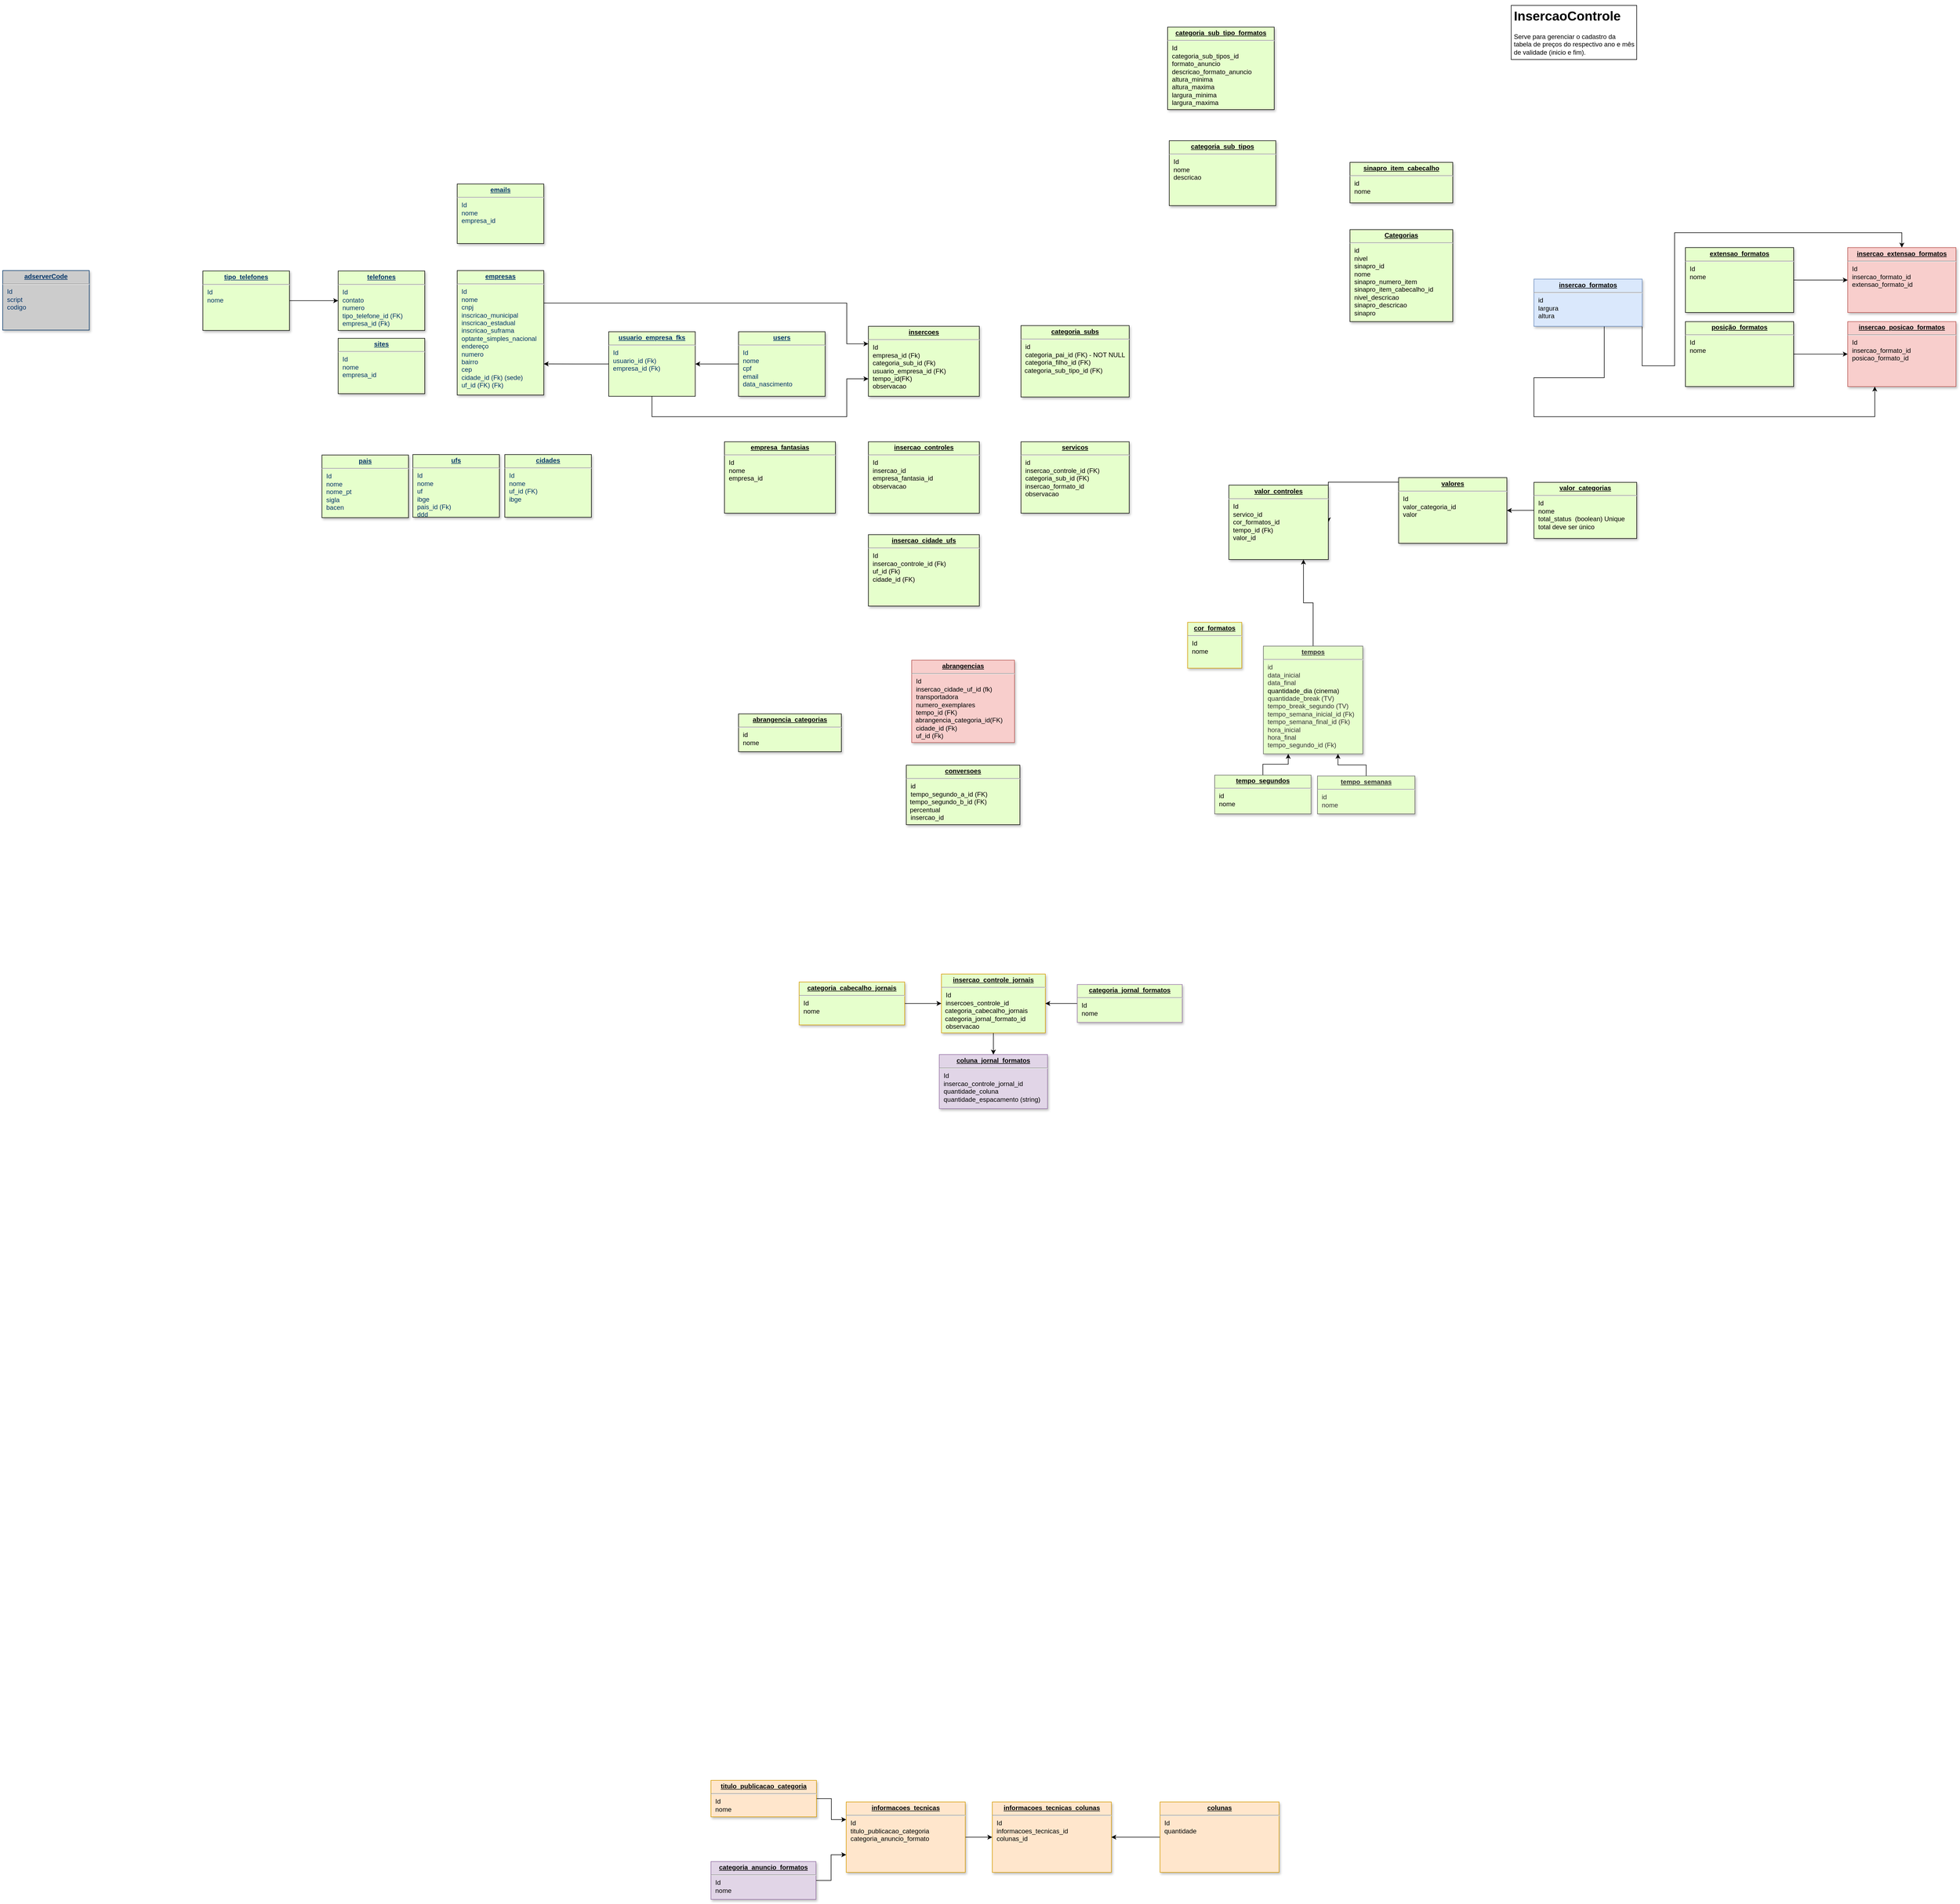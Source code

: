 <mxfile version="13.3.0" type="github">
  <diagram id="VvqGy8qrrSqzTx67XHq5" name="Página-1">
    <mxGraphModel dx="4518" dy="1776" grid="1" gridSize="10" guides="1" tooltips="1" connect="1" arrows="1" fold="1" page="1" pageScale="1" pageWidth="827" pageHeight="1169" math="0" shadow="0">
      <root>
        <mxCell id="0" />
        <mxCell id="1" parent="0" />
        <mxCell id="zgCgvO0OePyMyhIOJtNH-14" style="edgeStyle=orthogonalEdgeStyle;rounded=0;orthogonalLoop=1;jettySize=auto;html=1;" edge="1" parent="1" source="IHVAyDiuJe2hWlR-bfKC-1" target="IHVAyDiuJe2hWlR-bfKC-2">
          <mxGeometry relative="1" as="geometry" />
        </mxCell>
        <mxCell id="IHVAyDiuJe2hWlR-bfKC-1" value="&lt;p style=&quot;margin: 0px ; margin-top: 4px ; text-align: center ; text-decoration: underline&quot;&gt;&lt;b&gt;users&lt;/b&gt;&lt;/p&gt;&lt;hr&gt;&lt;p style=&quot;margin: 0px ; margin-left: 8px&quot;&gt;Id&lt;/p&gt;&lt;p style=&quot;margin: 0px ; margin-left: 8px&quot;&gt;nome&lt;/p&gt;&lt;p style=&quot;margin: 0px ; margin-left: 8px&quot;&gt;cpf&lt;/p&gt;&lt;p style=&quot;margin: 0px ; margin-left: 8px&quot;&gt;email&lt;/p&gt;&lt;p style=&quot;margin: 0px ; margin-left: 8px&quot;&gt;data_nascimento&lt;/p&gt;" style="verticalAlign=top;align=left;overflow=fill;fontSize=12;fontFamily=Helvetica;html=1;strokeColor=#000000;shadow=1;fillColor=#E6FFCC;fontColor=#003366" parent="1" vertex="1">
          <mxGeometry x="-1360" y="163.02" width="160" height="119.32" as="geometry" />
        </mxCell>
        <mxCell id="zgCgvO0OePyMyhIOJtNH-10" style="edgeStyle=orthogonalEdgeStyle;rounded=0;orthogonalLoop=1;jettySize=auto;html=1;entryX=1;entryY=0.75;entryDx=0;entryDy=0;" edge="1" parent="1" source="IHVAyDiuJe2hWlR-bfKC-2" target="IHVAyDiuJe2hWlR-bfKC-8">
          <mxGeometry relative="1" as="geometry" />
        </mxCell>
        <mxCell id="zgCgvO0OePyMyhIOJtNH-16" style="edgeStyle=orthogonalEdgeStyle;rounded=0;orthogonalLoop=1;jettySize=auto;html=1;entryX=0;entryY=0.75;entryDx=0;entryDy=0;" edge="1" parent="1" source="IHVAyDiuJe2hWlR-bfKC-2" target="IHVAyDiuJe2hWlR-bfKC-7">
          <mxGeometry relative="1" as="geometry">
            <mxPoint x="-1150" y="260" as="targetPoint" />
            <Array as="points">
              <mxPoint x="-1520" y="320" />
              <mxPoint x="-1160" y="320" />
              <mxPoint x="-1160" y="250" />
            </Array>
          </mxGeometry>
        </mxCell>
        <mxCell id="IHVAyDiuJe2hWlR-bfKC-2" value="&lt;p style=&quot;margin: 0px ; margin-top: 4px ; text-align: center ; text-decoration: underline&quot;&gt;&lt;b&gt;usuario_empresa_fks&lt;/b&gt;&lt;/p&gt;&lt;hr&gt;&lt;p style=&quot;margin: 0px ; margin-left: 8px&quot;&gt;Id&lt;/p&gt;&lt;p style=&quot;margin: 0px ; margin-left: 8px&quot;&gt;usuario_id (Fk)&lt;/p&gt;&lt;p style=&quot;margin: 0px ; margin-left: 8px&quot;&gt;empresa_id (Fk)&lt;/p&gt;&lt;p style=&quot;margin: 0px ; margin-left: 8px&quot;&gt;&lt;br&gt;&lt;/p&gt;" style="verticalAlign=top;align=left;overflow=fill;fontSize=12;fontFamily=Helvetica;html=1;strokeColor=#000000;shadow=0;fillColor=#E6FFCC;fontColor=#003366;direction=west;" parent="1" vertex="1">
          <mxGeometry x="-1600" y="163.02" width="160" height="119.32" as="geometry" />
        </mxCell>
        <mxCell id="zgCgvO0OePyMyhIOJtNH-15" style="edgeStyle=orthogonalEdgeStyle;rounded=0;orthogonalLoop=1;jettySize=auto;html=1;entryX=0;entryY=0.25;entryDx=0;entryDy=0;" edge="1" parent="1" source="IHVAyDiuJe2hWlR-bfKC-8" target="IHVAyDiuJe2hWlR-bfKC-7">
          <mxGeometry relative="1" as="geometry">
            <mxPoint x="-1160" y="140" as="targetPoint" />
            <Array as="points">
              <mxPoint x="-1160" y="110" />
              <mxPoint x="-1160" y="185" />
            </Array>
          </mxGeometry>
        </mxCell>
        <mxCell id="IHVAyDiuJe2hWlR-bfKC-8" value="&lt;p style=&quot;margin: 0px ; margin-top: 4px ; text-align: center ; text-decoration: underline&quot;&gt;&lt;b&gt;empresas&lt;/b&gt;&lt;/p&gt;&lt;hr&gt;&lt;p style=&quot;margin: 0px ; margin-left: 8px&quot;&gt;Id&lt;/p&gt;&lt;p style=&quot;margin: 0px ; margin-left: 8px&quot;&gt;nome&lt;/p&gt;&lt;p style=&quot;margin: 0px ; margin-left: 8px&quot;&gt;&lt;span&gt;cnpj&lt;/span&gt;&lt;br&gt;&lt;/p&gt;&lt;p style=&quot;margin: 0px ; margin-left: 8px&quot;&gt;&lt;span&gt;inscricao_municipal&lt;br&gt;&lt;/span&gt;&lt;/p&gt;&lt;p style=&quot;margin: 0px ; margin-left: 8px&quot;&gt;&lt;span&gt;inscricao_estadual&lt;br&gt;&lt;/span&gt;&lt;/p&gt;&lt;p style=&quot;margin: 0px ; margin-left: 8px&quot;&gt;&lt;span&gt;inscricao_suframa&lt;br&gt;&lt;/span&gt;&lt;/p&gt;&lt;p style=&quot;margin: 0px ; margin-left: 8px&quot;&gt;&lt;span&gt;optante_simples_nacional&lt;/span&gt;&lt;/p&gt;&lt;p style=&quot;margin: 0px ; margin-left: 8px&quot;&gt;endereço&lt;/p&gt;&lt;p style=&quot;margin: 0px ; margin-left: 8px&quot;&gt;numero&lt;/p&gt;&lt;p style=&quot;margin: 0px ; margin-left: 8px&quot;&gt;bairro&lt;/p&gt;&lt;p style=&quot;margin: 0px ; margin-left: 8px&quot;&gt;cep&lt;/p&gt;&lt;p style=&quot;margin: 0px ; margin-left: 8px&quot;&gt;cidade_id (Fk) (sede)&lt;/p&gt;&lt;p style=&quot;margin: 0px ; margin-left: 8px&quot;&gt;&lt;span&gt;uf_id (FK) (Fk)&lt;/span&gt;&lt;/p&gt;&lt;p style=&quot;margin: 0px ; margin-left: 8px&quot;&gt;&lt;br&gt;&lt;/p&gt;" style="verticalAlign=top;align=left;overflow=fill;fontSize=12;fontFamily=Helvetica;html=1;strokeColor=#000000;shadow=1;fillColor=#E6FFCC;fontColor=#003366" parent="1" vertex="1">
          <mxGeometry x="-1880" y="50" width="160" height="230" as="geometry" />
        </mxCell>
        <mxCell id="IHVAyDiuJe2hWlR-bfKC-18" value="&lt;p style=&quot;margin: 0px ; margin-top: 4px ; text-align: center ; text-decoration: underline&quot;&gt;&lt;b&gt;cidades&lt;/b&gt;&lt;/p&gt;&lt;hr&gt;&lt;p style=&quot;margin: 0px ; margin-left: 8px&quot;&gt;Id&lt;/p&gt;&lt;p style=&quot;margin: 0px ; margin-left: 8px&quot;&gt;nome&lt;/p&gt;&lt;p style=&quot;margin: 0px ; margin-left: 8px&quot;&gt;uf_id (FK)&lt;/p&gt;&lt;p style=&quot;margin: 0px ; margin-left: 8px&quot;&gt;ibge&lt;/p&gt;&lt;p style=&quot;margin: 0px ; margin-left: 8px&quot;&gt;&lt;br&gt;&lt;/p&gt;" style="verticalAlign=top;align=left;overflow=fill;fontSize=12;fontFamily=Helvetica;html=1;strokeColor=#000000;shadow=1;fillColor=#E6FFCC;fontColor=#003366" parent="1" vertex="1">
          <mxGeometry x="-1792" y="390.0" width="160" height="115.82" as="geometry" />
        </mxCell>
        <mxCell id="IHVAyDiuJe2hWlR-bfKC-19" value="&lt;p style=&quot;margin: 0px ; margin-top: 4px ; text-align: center ; text-decoration: underline&quot;&gt;&lt;b&gt;ufs&lt;/b&gt;&lt;/p&gt;&lt;hr&gt;&lt;p style=&quot;margin: 0px ; margin-left: 8px&quot;&gt;Id&lt;/p&gt;&lt;p style=&quot;margin: 0px ; margin-left: 8px&quot;&gt;nome&lt;/p&gt;&lt;p style=&quot;margin: 0px ; margin-left: 8px&quot;&gt;uf&lt;/p&gt;&lt;p style=&quot;margin: 0px ; margin-left: 8px&quot;&gt;ibge&lt;/p&gt;&lt;p style=&quot;margin: 0px ; margin-left: 8px&quot;&gt;pais_id (Fk)&lt;br&gt;&lt;/p&gt;&lt;p style=&quot;margin: 0px ; margin-left: 8px&quot;&gt;&lt;span&gt;ddd&lt;/span&gt;&lt;br&gt;&lt;/p&gt;&lt;p style=&quot;margin: 0px ; margin-left: 8px&quot;&gt;&lt;br&gt;&lt;/p&gt;" style="verticalAlign=top;align=left;overflow=fill;fontSize=12;fontFamily=Helvetica;html=1;strokeColor=#000000;shadow=1;fillColor=#E6FFCC;fontColor=#003366" parent="1" vertex="1">
          <mxGeometry x="-1962" y="390.0" width="160" height="115.82" as="geometry" />
        </mxCell>
        <mxCell id="EOUui1STvaZI3Tl_cS6o-20" value="" style="edgeStyle=orthogonalEdgeStyle;rounded=0;orthogonalLoop=1;jettySize=auto;html=1;" parent="1" source="IHVAyDiuJe2hWlR-bfKC-30" target="IHVAyDiuJe2hWlR-bfKC-32" edge="1">
          <mxGeometry relative="1" as="geometry" />
        </mxCell>
        <mxCell id="IHVAyDiuJe2hWlR-bfKC-30" value="&lt;p style=&quot;margin: 0px ; margin-top: 4px ; text-align: center ; text-decoration: underline&quot;&gt;&lt;b&gt;tipo_telefones&lt;/b&gt;&lt;/p&gt;&lt;hr&gt;&lt;p style=&quot;margin: 0px ; margin-left: 8px&quot;&gt;Id&lt;/p&gt;&lt;p style=&quot;margin: 0px ; margin-left: 8px&quot;&gt;nome&lt;/p&gt;" style="verticalAlign=top;align=left;overflow=fill;fontSize=12;fontFamily=Helvetica;html=1;strokeColor=#000000;shadow=1;fillColor=#E6FFCC;fontColor=#003366" parent="1" vertex="1">
          <mxGeometry x="-2350" y="50.68" width="160" height="110" as="geometry" />
        </mxCell>
        <mxCell id="IHVAyDiuJe2hWlR-bfKC-32" value="&lt;p style=&quot;margin: 0px ; margin-top: 4px ; text-align: center ; text-decoration: underline&quot;&gt;&lt;b&gt;telefones&lt;/b&gt;&lt;/p&gt;&lt;hr&gt;&lt;p style=&quot;margin: 0px ; margin-left: 8px&quot;&gt;Id&lt;/p&gt;&lt;p style=&quot;margin: 0px ; margin-left: 8px&quot;&gt;contato&lt;/p&gt;&lt;p style=&quot;margin: 0px ; margin-left: 8px&quot;&gt;numero&lt;/p&gt;&lt;p style=&quot;margin: 0px ; margin-left: 8px&quot;&gt;tipo_telefone_id (FK)&lt;/p&gt;&lt;p style=&quot;margin: 0px ; margin-left: 8px&quot;&gt;empresa_id (Fk)&lt;/p&gt;" style="verticalAlign=top;align=left;overflow=fill;fontSize=12;fontFamily=Helvetica;html=1;strokeColor=#000000;shadow=1;fillColor=#E6FFCC;fontColor=#003366" parent="1" vertex="1">
          <mxGeometry x="-2100" y="50.68" width="160" height="110" as="geometry" />
        </mxCell>
        <mxCell id="AZ0rUFqmRIcLRPPF50My-6" style="edgeStyle=orthogonalEdgeStyle;rounded=0;orthogonalLoop=1;jettySize=auto;html=1;entryX=0.75;entryY=1;entryDx=0;entryDy=0;" parent="1" source="IHVAyDiuJe2hWlR-bfKC-44" target="hEuoSCw_zH2l6TdKry4A-8" edge="1">
          <mxGeometry relative="1" as="geometry" />
        </mxCell>
        <mxCell id="IHVAyDiuJe2hWlR-bfKC-44" value="&lt;p style=&quot;margin: 0px ; margin-top: 4px ; text-align: center ; text-decoration: underline&quot;&gt;&lt;b&gt;tempos&lt;/b&gt;&lt;/p&gt;&lt;hr&gt;&lt;p style=&quot;margin: 0px ; margin-left: 8px&quot;&gt;id&lt;/p&gt;&lt;p style=&quot;margin: 0px ; margin-left: 8px&quot;&gt;data_inicial&lt;/p&gt;&lt;p style=&quot;margin: 0px 0px 0px 8px&quot;&gt;data_final&lt;/p&gt;&lt;p style=&quot;margin: 0px 0px 0px 8px&quot;&gt;&lt;font color=&quot;#000000&quot;&gt;quantidade_dia (cinema)&lt;/font&gt;&lt;/p&gt;&lt;p style=&quot;margin: 0px 0px 0px 8px&quot;&gt;quantidade_break (TV)&lt;/p&gt;&lt;p style=&quot;margin: 0px 0px 0px 8px&quot;&gt;tempo_break_segundo (TV)&lt;/p&gt;&lt;p style=&quot;margin: 0px ; margin-left: 8px&quot;&gt;&lt;span&gt;tempo_semana_inicial_id (Fk)&lt;/span&gt;&lt;/p&gt;&lt;p style=&quot;margin: 0px 0px 0px 8px&quot;&gt;tempo_semana_final_id (Fk)&lt;/p&gt;&lt;p style=&quot;margin: 0px ; margin-left: 8px&quot;&gt;hora_inicial&lt;/p&gt;&lt;p style=&quot;margin: 0px ; margin-left: 8px&quot;&gt;hora_final&lt;/p&gt;&lt;p style=&quot;margin: 0px ; margin-left: 8px&quot;&gt;&lt;span&gt;tempo_segundo_id (Fk)&lt;/span&gt;&lt;br&gt;&lt;/p&gt;&lt;p style=&quot;margin: 0px ; margin-left: 8px&quot;&gt;&lt;br&gt;&lt;/p&gt;" style="verticalAlign=top;align=left;overflow=fill;fontSize=12;fontFamily=Helvetica;html=1;strokeColor=#666666;shadow=1;fillColor=#E6FFCC;fontColor=#333333;" parent="1" vertex="1">
          <mxGeometry x="-390" y="744" width="183.75" height="199.16" as="geometry" />
        </mxCell>
        <mxCell id="zgCgvO0OePyMyhIOJtNH-4" style="edgeStyle=orthogonalEdgeStyle;rounded=0;orthogonalLoop=1;jettySize=auto;html=1;entryX=0.25;entryY=1;entryDx=0;entryDy=0;" edge="1" parent="1" source="IHVAyDiuJe2hWlR-bfKC-73" target="IHVAyDiuJe2hWlR-bfKC-44">
          <mxGeometry relative="1" as="geometry" />
        </mxCell>
        <mxCell id="IHVAyDiuJe2hWlR-bfKC-73" value="&lt;p style=&quot;margin: 0px ; margin-top: 4px ; text-align: center ; text-decoration: underline&quot;&gt;&lt;b&gt;&lt;font color=&quot;#000000&quot;&gt;tempo_segundos&lt;/font&gt;&lt;/b&gt;&lt;/p&gt;&lt;hr&gt;&lt;p style=&quot;margin: 0px ; margin-left: 8px&quot;&gt;&lt;font color=&quot;#000000&quot;&gt;id&lt;/font&gt;&lt;/p&gt;&lt;p style=&quot;margin: 0px ; margin-left: 8px&quot;&gt;&lt;font color=&quot;#000000&quot;&gt;nome&lt;/font&gt;&lt;/p&gt;&lt;p style=&quot;margin: 0px ; margin-left: 8px&quot;&gt;&lt;br&gt;&lt;/p&gt;" style="verticalAlign=top;align=left;overflow=fill;fontSize=12;fontFamily=Helvetica;html=1;strokeColor=#666666;shadow=1;fillColor=#E6FFCC;fontColor=#333333;" parent="1" vertex="1">
          <mxGeometry x="-480" y="982.34" width="178.13" height="71.66" as="geometry" />
        </mxCell>
        <mxCell id="S3335GlJZNiLPeRAQWJQ-14" value="&lt;p style=&quot;margin: 0px ; margin-top: 4px ; text-align: center ; text-decoration: underline&quot;&gt;&lt;b&gt;&lt;font color=&quot;#000000&quot;&gt;categoria_sub_tipo_formatos&lt;/font&gt;&lt;/b&gt;&lt;/p&gt;&lt;hr&gt;&lt;p style=&quot;margin: 0px ; margin-left: 8px&quot;&gt;&lt;font color=&quot;#000000&quot;&gt;Id&lt;/font&gt;&lt;/p&gt;&lt;p style=&quot;margin: 0px 0px 0px 8px&quot;&gt;&lt;font color=&quot;#000000&quot;&gt;categoria_sub_tipos_id&lt;/font&gt;&lt;/p&gt;&lt;p style=&quot;margin: 0px ; margin-left: 8px&quot;&gt;&lt;font color=&quot;#000000&quot;&gt;formato_anuncio&lt;/font&gt;&lt;/p&gt;&lt;p style=&quot;margin: 0px ; margin-left: 8px&quot;&gt;&lt;font color=&quot;#000000&quot;&gt;descricao_formato_anuncio&lt;/font&gt;&lt;/p&gt;&lt;p style=&quot;margin: 0px ; margin-left: 8px&quot;&gt;&lt;font color=&quot;#000000&quot;&gt;altura_minima&lt;/font&gt;&lt;/p&gt;&lt;p style=&quot;margin: 0px ; margin-left: 8px&quot;&gt;&lt;font color=&quot;#000000&quot;&gt;altura_maxima&lt;br&gt;&lt;/font&gt;&lt;/p&gt;&lt;p style=&quot;margin: 0px 0px 0px 8px&quot;&gt;&lt;font color=&quot;#000000&quot;&gt;largura_minima&lt;/font&gt;&lt;/p&gt;&lt;p style=&quot;margin: 0px 0px 0px 8px&quot;&gt;&lt;font color=&quot;#000000&quot;&gt;largura_maxima&lt;/font&gt;&lt;/p&gt;&lt;p style=&quot;margin: 0px ; margin-left: 8px&quot;&gt;&lt;br&gt;&lt;/p&gt;&lt;p style=&quot;margin: 0px ; margin-left: 8px&quot;&gt;&lt;br&gt;&lt;/p&gt;" style="verticalAlign=top;align=left;overflow=fill;fontSize=12;fontFamily=Helvetica;html=1;strokeColor=#000000;shadow=1;fillColor=#E6FFCC;" parent="1" vertex="1">
          <mxGeometry x="-567" y="-400" width="197" height="152.5" as="geometry" />
        </mxCell>
        <mxCell id="S3335GlJZNiLPeRAQWJQ-15" value="&lt;p style=&quot;margin: 0px ; margin-top: 4px ; text-align: center ; text-decoration: underline&quot;&gt;&lt;font color=&quot;#000000&quot;&gt;&lt;b&gt;categoria_sub_tipos&lt;/b&gt;&lt;/font&gt;&lt;/p&gt;&lt;hr&gt;&lt;p style=&quot;margin: 0px ; margin-left: 8px&quot;&gt;&lt;font color=&quot;#000000&quot;&gt;Id&lt;/font&gt;&lt;/p&gt;&lt;p style=&quot;margin: 0px ; margin-left: 8px&quot;&gt;&lt;font color=&quot;#000000&quot;&gt;nome&lt;/font&gt;&lt;/p&gt;&lt;p style=&quot;margin: 0px ; margin-left: 8px&quot;&gt;&lt;font color=&quot;#000000&quot;&gt;descricao&lt;/font&gt;&lt;/p&gt;&lt;p style=&quot;margin: 0px ; margin-left: 8px&quot;&gt;&lt;br&gt;&lt;/p&gt;" style="verticalAlign=top;align=left;overflow=fill;fontSize=12;fontFamily=Helvetica;html=1;strokeColor=#000000;shadow=1;fillColor=#E6FFCC;" parent="1" vertex="1">
          <mxGeometry x="-564" y="-190" width="197" height="120" as="geometry" />
        </mxCell>
        <mxCell id="EOUui1STvaZI3Tl_cS6o-36" style="edgeStyle=orthogonalEdgeStyle;rounded=0;orthogonalLoop=1;jettySize=auto;html=1;entryX=0.5;entryY=1;entryDx=0;entryDy=0;" parent="1" edge="1">
          <mxGeometry relative="1" as="geometry">
            <mxPoint x="100" y="1830.0" as="targetPoint" />
          </mxGeometry>
        </mxCell>
        <mxCell id="Db5_0AzRxlFm09WnYyrj-18" value="&lt;p style=&quot;margin: 0px ; margin-top: 4px ; text-align: center ; text-decoration: underline&quot;&gt;&lt;b&gt;abrangencias&lt;/b&gt;&lt;/p&gt;&lt;hr&gt;&lt;p style=&quot;margin: 0px 0px 0px 8px&quot;&gt;Id&lt;/p&gt;&lt;p style=&quot;margin: 0px 0px 0px 8px&quot;&gt;insercao_cidade_uf_id (fk)&lt;/p&gt;&lt;p style=&quot;margin: 0px 0px 0px 8px&quot;&gt;transportadora&lt;/p&gt;&lt;p style=&quot;margin: 0px 0px 0px 8px&quot;&gt;numero_exemplares&lt;/p&gt;&lt;p style=&quot;margin: 0px 0px 0px 8px&quot;&gt;tempo_id (FK)&lt;br&gt;&lt;/p&gt;&amp;nbsp; abrangencia_categoria_id(FK)&lt;p style=&quot;margin: 0px 0px 0px 8px&quot;&gt;&lt;span&gt;cidade_id (Fk)&lt;/span&gt;&lt;br&gt;&lt;/p&gt;&lt;p style=&quot;margin: 0px 0px 0px 8px&quot;&gt;uf_id (Fk)&lt;br&gt;&lt;/p&gt;&lt;p style=&quot;margin: 0px 0px 0px 8px&quot;&gt;&lt;span&gt;&lt;br&gt;&lt;/span&gt;&lt;/p&gt;" style="verticalAlign=top;align=left;overflow=fill;fontSize=12;fontFamily=Helvetica;html=1;strokeColor=#b85450;shadow=1;fillColor=#f8cecc;" parent="1" vertex="1">
          <mxGeometry x="-1040" y="770" width="190" height="152.16" as="geometry" />
        </mxCell>
        <mxCell id="uRaay0qYqFroeMQSRzV6-15" value="&lt;p style=&quot;margin: 0px ; margin-top: 4px ; text-align: center ; text-decoration: underline&quot;&gt;&lt;b&gt;pais&lt;/b&gt;&lt;/p&gt;&lt;hr&gt;&lt;p style=&quot;margin: 0px ; margin-left: 8px&quot;&gt;Id&lt;/p&gt;&lt;p style=&quot;margin: 0px ; margin-left: 8px&quot;&gt;nome&lt;/p&gt;&lt;p style=&quot;margin: 0px ; margin-left: 8px&quot;&gt;nome_pt&lt;/p&gt;&lt;p style=&quot;margin: 0px ; margin-left: 8px&quot;&gt;sigla&lt;/p&gt;&lt;p style=&quot;margin: 0px ; margin-left: 8px&quot;&gt;bacen&lt;/p&gt;" style="verticalAlign=top;align=left;overflow=fill;fontSize=12;fontFamily=Helvetica;html=1;strokeColor=#000000;shadow=1;fillColor=#E6FFCC;fontColor=#003366" parent="1" vertex="1">
          <mxGeometry x="-2130" y="390.84" width="160" height="115.82" as="geometry" />
        </mxCell>
        <mxCell id="qbDOcD4TU3z6iaF9TCTb-9" value="&lt;p style=&quot;margin: 0px ; margin-top: 4px ; text-align: center ; text-decoration: underline&quot;&gt;&lt;b&gt;sites&lt;/b&gt;&lt;/p&gt;&lt;hr&gt;&lt;p style=&quot;margin: 0px ; margin-left: 8px&quot;&gt;Id&lt;/p&gt;&lt;p style=&quot;margin: 0px ; margin-left: 8px&quot;&gt;nome&lt;/p&gt;&lt;p style=&quot;margin: 0px ; margin-left: 8px&quot;&gt;empresa_id&lt;/p&gt;" style="verticalAlign=top;align=left;overflow=fill;fontSize=12;fontFamily=Helvetica;html=1;strokeColor=#000000;shadow=1;fillColor=#E6FFCC;fontColor=#003366" parent="1" vertex="1">
          <mxGeometry x="-2100" y="175.21" width="160" height="102.32" as="geometry" />
        </mxCell>
        <mxCell id="IHVAyDiuJe2hWlR-bfKC-7" value="&lt;p style=&quot;margin: 0px ; margin-top: 4px ; text-align: center ; text-decoration: underline&quot;&gt;&lt;b&gt;insercoes&lt;/b&gt;&lt;/p&gt;&lt;hr&gt;&lt;p style=&quot;margin: 0px ; margin-left: 8px&quot;&gt;&lt;font color=&quot;#000000&quot;&gt;Id&lt;/font&gt;&lt;/p&gt;&lt;p style=&quot;margin: 0px ; margin-left: 8px&quot;&gt;&lt;font color=&quot;#000000&quot;&gt;empresa_id (Fk)&lt;/font&gt;&lt;/p&gt;&lt;p style=&quot;margin: 0px ; margin-left: 8px&quot;&gt;&lt;font color=&quot;#000000&quot;&gt;categoria_sub_id (Fk)&lt;/font&gt;&lt;/p&gt;&lt;p style=&quot;margin: 0px ; margin-left: 8px&quot;&gt;&lt;font color=&quot;#000000&quot;&gt;usuario_empresa_id (FK)&lt;/font&gt;&lt;/p&gt;&lt;p style=&quot;margin: 0px ; margin-left: 8px&quot;&gt;&lt;font color=&quot;#000000&quot;&gt;tempo_id(FK)&lt;/font&gt;&lt;/p&gt;&lt;p style=&quot;margin: 0px ; margin-left: 8px&quot;&gt;&lt;span&gt;observacao&lt;/span&gt;&lt;br&gt;&lt;/p&gt;&lt;p style=&quot;margin: 0px 0px 0px 8px&quot;&gt;&lt;font color=&quot;#000000&quot;&gt;&lt;br&gt;&lt;/font&gt;&lt;/p&gt;&lt;div&gt;&lt;font color=&quot;#000000&quot;&gt;&lt;br&gt;&lt;/font&gt;&lt;/div&gt;&lt;p style=&quot;margin: 0px ; margin-left: 8px&quot;&gt;&lt;br&gt;&lt;/p&gt;" style="verticalAlign=top;align=left;overflow=fill;fontSize=12;fontFamily=Helvetica;html=1;strokeColor=#000000;shadow=1;fillColor=#E6FFCC;" parent="1" vertex="1">
          <mxGeometry x="-1120" y="153.02" width="205" height="129.32" as="geometry" />
        </mxCell>
        <mxCell id="IHVAyDiuJe2hWlR-bfKC-72" value="&lt;p style=&quot;margin: 4px 0px 0px ; text-align: center ; text-decoration: underline&quot;&gt;&lt;b&gt;&lt;font color=&quot;#000000&quot;&gt;conversoes&lt;/font&gt;&lt;/b&gt;&lt;/p&gt;&lt;hr&gt;&lt;p style=&quot;margin: 0px 0px 0px 8px&quot;&gt;&lt;font color=&quot;#000000&quot;&gt;id&lt;/font&gt;&lt;/p&gt;&lt;p style=&quot;margin: 0px 0px 0px 8px&quot;&gt;&lt;font color=&quot;#000000&quot;&gt;tempo_segundo_a_id (FK)&amp;nbsp;&lt;/font&gt;&lt;/p&gt;&amp;nbsp; tempo_segundo_b_id&lt;span&gt;&amp;nbsp;(FK)&amp;nbsp;&lt;br&gt;&lt;/span&gt;&lt;span&gt;&amp;nbsp; percentual&lt;/span&gt;&lt;span&gt;&lt;br&gt;&lt;/span&gt;&lt;p style=&quot;margin: 0px 0px 0px 8px&quot;&gt;&lt;font color=&quot;#000000&quot;&gt;insercao_id&lt;/font&gt;&lt;/p&gt;" style="verticalAlign=top;align=left;overflow=fill;fontSize=12;fontFamily=Helvetica;html=1;strokeColor=#000000;shadow=1;fillColor=#E6FFCC;" parent="1" vertex="1">
          <mxGeometry x="-1050" y="964" width="210" height="110" as="geometry" />
        </mxCell>
        <mxCell id="IHVAyDiuJe2hWlR-bfKC-46" value="&lt;p style=&quot;margin: 0px ; margin-top: 4px ; text-align: center ; text-decoration: underline&quot;&gt;&lt;font color=&quot;#000000&quot;&gt;&lt;b&gt;servicos&lt;/b&gt;&lt;/font&gt;&lt;/p&gt;&lt;hr&gt;&lt;p style=&quot;margin: 0px ; margin-left: 8px&quot;&gt;&lt;font color=&quot;#000000&quot;&gt;id&lt;/font&gt;&lt;/p&gt;&lt;p style=&quot;margin: 0px ; margin-left: 8px&quot;&gt;&lt;span style=&quot;color: rgb(0 , 0 , 0)&quot;&gt;insercao_controle_id (FK)&lt;/span&gt;&lt;br&gt;&lt;/p&gt;&lt;p style=&quot;margin: 0px ; margin-left: 8px&quot;&gt;&lt;font color=&quot;#000000&quot;&gt;categoria_sub_id (FK)&lt;/font&gt;&lt;/p&gt;&lt;p style=&quot;margin: 0px ; margin-left: 8px&quot;&gt;&lt;font color=&quot;#000000&quot;&gt;insercao_formato_id&lt;/font&gt;&lt;/p&gt;&lt;p style=&quot;margin: 0px ; margin-left: 8px&quot;&gt;&lt;span style=&quot;color: rgb(0 , 0 , 0)&quot;&gt;observacao&lt;/span&gt;&lt;br&gt;&lt;/p&gt;&lt;p style=&quot;margin: 0px ; margin-left: 8px&quot;&gt;&lt;font color=&quot;#000000&quot;&gt;&lt;br&gt;&lt;/font&gt;&lt;/p&gt;&lt;p style=&quot;margin: 0px 0px 0px 8px&quot;&gt;&lt;br&gt;&lt;/p&gt;" style="verticalAlign=top;align=left;overflow=fill;fontSize=12;fontFamily=Helvetica;html=1;strokeColor=#000000;shadow=1;fillColor=#E6FFCC;" parent="1" vertex="1">
          <mxGeometry x="-838" y="366.34" width="200" height="132" as="geometry" />
        </mxCell>
        <mxCell id="KnSg0JpRdjaPmTyid-YE-1" value="&lt;p style=&quot;margin: 0px ; margin-top: 4px ; text-align: center ; text-decoration: underline&quot;&gt;&lt;b&gt;emails&lt;/b&gt;&lt;/p&gt;&lt;hr&gt;&lt;p style=&quot;margin: 0px ; margin-left: 8px&quot;&gt;Id&lt;/p&gt;&lt;p style=&quot;margin: 0px ; margin-left: 8px&quot;&gt;nome&lt;/p&gt;&lt;p style=&quot;margin: 0px ; margin-left: 8px&quot;&gt;empresa_id&lt;/p&gt;" style="verticalAlign=top;align=left;overflow=fill;fontSize=12;fontFamily=Helvetica;html=1;strokeColor=#000000;shadow=1;fillColor=#E6FFCC;fontColor=#003366" parent="1" vertex="1">
          <mxGeometry x="-1880" y="-110" width="160" height="110" as="geometry" />
        </mxCell>
        <mxCell id="aZ3QI-DVNhUWL2sJjxoz-4" value="&lt;p style=&quot;margin: 0px ; margin-top: 4px ; text-align: center ; text-decoration: underline&quot;&gt;&lt;b&gt;adserverCode&lt;/b&gt;&lt;/p&gt;&lt;hr&gt;&lt;p style=&quot;margin: 0px ; margin-left: 8px&quot;&gt;Id&lt;/p&gt;&lt;p style=&quot;margin: 0px ; margin-left: 8px&quot;&gt;script&lt;/p&gt;&lt;p style=&quot;margin: 0px ; margin-left: 8px&quot;&gt;codigo&lt;/p&gt;" style="verticalAlign=top;align=left;overflow=fill;fontSize=12;fontFamily=Helvetica;html=1;strokeColor=#003366;shadow=1;fillColor=#CCCCCC;fontColor=#003366" parent="1" vertex="1">
          <mxGeometry x="-2720" y="50" width="160" height="110" as="geometry" />
        </mxCell>
        <mxCell id="5BEOiKnJciZtlmOos-76-2" value="&lt;p style=&quot;margin: 0px ; margin-top: 4px ; text-align: center ; text-decoration: underline&quot;&gt;&lt;b&gt;&lt;font color=&quot;#000000&quot;&gt;insercao_&lt;/font&gt;controles&lt;/b&gt;&lt;/p&gt;&lt;hr&gt;&lt;p style=&quot;margin: 0px ; margin-left: 8px&quot;&gt;&lt;font color=&quot;#000000&quot;&gt;Id&lt;/font&gt;&lt;/p&gt;&lt;p style=&quot;margin: 0px ; margin-left: 8px&quot;&gt;insercao_id&lt;/p&gt;&lt;p style=&quot;margin: 0px ; margin-left: 8px&quot;&gt;&lt;font color=&quot;#000000&quot;&gt;empresa_fantasia_id&lt;/font&gt;&lt;/p&gt;&lt;p style=&quot;margin: 0px ; margin-left: 8px&quot;&gt;observacao&lt;/p&gt;" style="verticalAlign=top;align=left;overflow=fill;fontSize=12;fontFamily=Helvetica;html=1;strokeColor=#000000;shadow=1;fillColor=#E6FFCC;" parent="1" vertex="1">
          <mxGeometry x="-1120" y="366.34" width="205" height="132" as="geometry" />
        </mxCell>
        <mxCell id="42ooAEogXCRE0jG3YjKa-2" value="&lt;p style=&quot;margin: 0px ; margin-top: 4px ; text-align: center ; text-decoration: underline&quot;&gt;&lt;b&gt;&lt;font color=&quot;#000000&quot;&gt;abrangencia_categorias&lt;/font&gt;&lt;/b&gt;&lt;/p&gt;&lt;hr&gt;&lt;p style=&quot;margin: 0px ; margin-left: 8px&quot;&gt;&lt;font color=&quot;#000000&quot;&gt;id&lt;/font&gt;&lt;/p&gt;&lt;p style=&quot;margin: 0px ; margin-left: 8px&quot;&gt;&lt;font color=&quot;#000000&quot;&gt;nome&lt;/font&gt;&lt;/p&gt;&lt;p style=&quot;margin: 0px ; margin-left: 8px&quot;&gt;&lt;br&gt;&lt;/p&gt;" style="verticalAlign=top;align=left;overflow=fill;fontSize=12;fontFamily=Helvetica;html=1;strokeColor=#000000;shadow=1;fillColor=#E6FFCC;" parent="1" vertex="1">
          <mxGeometry x="-1360" y="869.16" width="190" height="70" as="geometry" />
        </mxCell>
        <mxCell id="ctT31Usf9ahw_Pz3cRRX-1" value="&lt;h1&gt;InsercaoControle&lt;/h1&gt;&lt;p&gt;Serve para gerenciar o cadastro da tabela de preços do respectivo ano e mês de validade (inicio e fim).&lt;/p&gt;" style="text;html=1;strokeColor=#000000;fillColor=none;spacing=5;spacingTop=-20;whiteSpace=wrap;overflow=hidden;rounded=0;" parent="1" vertex="1">
          <mxGeometry x="68" y="-440" width="232" height="100" as="geometry" />
        </mxCell>
        <mxCell id="1BWi2k1ZsxrZOqqGlnvN-2" value="&lt;p style=&quot;margin: 0px ; margin-top: 4px ; text-align: center ; text-decoration: underline&quot;&gt;&lt;b&gt;&lt;font color=&quot;#000000&quot;&gt;Categorias&lt;/font&gt;&lt;/b&gt;&lt;/p&gt;&lt;hr&gt;&lt;p style=&quot;margin: 0px ; margin-left: 8px&quot;&gt;&lt;font color=&quot;#000000&quot;&gt;id&lt;/font&gt;&lt;/p&gt;&lt;p style=&quot;margin: 0px ; margin-left: 8px&quot;&gt;&lt;font color=&quot;#000000&quot;&gt;nivel&lt;/font&gt;&lt;/p&gt;&lt;p style=&quot;margin: 0px ; margin-left: 8px&quot;&gt;&lt;font color=&quot;#000000&quot;&gt;sinapro_id&lt;/font&gt;&lt;/p&gt;&lt;p style=&quot;margin: 0px 0px 0px 8px&quot;&gt;&lt;span style=&quot;color: rgb(0 , 0 , 0)&quot;&gt;nome&lt;/span&gt;&lt;/p&gt;&lt;p style=&quot;margin: 0px ; margin-left: 8px&quot;&gt;&lt;font color=&quot;#000000&quot;&gt;sinapro_numero_item&lt;/font&gt;&lt;/p&gt;&lt;p style=&quot;margin: 0px ; margin-left: 8px&quot;&gt;&lt;span style=&quot;color: rgb(0 , 0 , 0)&quot;&gt;sinapro_item_cabecalho_id&lt;/span&gt;&lt;br&gt;&lt;/p&gt;&lt;p style=&quot;margin: 0px ; margin-left: 8px&quot;&gt;&lt;span style=&quot;color: rgb(0 , 0 , 0)&quot;&gt;nivel_descricao&lt;/span&gt;&lt;br&gt;&lt;/p&gt;&lt;p style=&quot;margin: 0px ; margin-left: 8px&quot;&gt;&lt;span style=&quot;color: rgb(0 , 0 , 0)&quot;&gt;sinapro_descricao&lt;/span&gt;&lt;font color=&quot;#000000&quot;&gt;&lt;br&gt;&lt;/font&gt;&lt;/p&gt;&lt;p style=&quot;margin: 0px ; margin-left: 8px&quot;&gt;&lt;font color=&quot;#000000&quot;&gt;sinapro&lt;/font&gt;&lt;/p&gt;&lt;p style=&quot;margin: 0px ; margin-left: 8px&quot;&gt;&lt;br&gt;&lt;/p&gt;&lt;div&gt;&lt;br&gt;&lt;/div&gt;" style="verticalAlign=top;align=left;overflow=fill;fontSize=12;fontFamily=Helvetica;html=1;strokeColor=#000000;shadow=1;fillColor=#E6FFCC;" parent="1" vertex="1">
          <mxGeometry x="-230" y="-25.66" width="190" height="170" as="geometry" />
        </mxCell>
        <mxCell id="1BWi2k1ZsxrZOqqGlnvN-3" value="&lt;p style=&quot;margin: 0px ; margin-top: 4px ; text-align: center ; text-decoration: underline&quot;&gt;&lt;b&gt;&lt;font color=&quot;#000000&quot;&gt;categoria_subs&lt;/font&gt;&lt;/b&gt;&lt;/p&gt;&lt;hr&gt;&lt;p style=&quot;margin: 0px ; margin-left: 8px&quot;&gt;&lt;font color=&quot;#000000&quot;&gt;id&lt;/font&gt;&lt;/p&gt;&lt;p style=&quot;margin: 0px ; margin-left: 8px&quot;&gt;&lt;font color=&quot;#000000&quot;&gt;categoria_pai_id (FK) - NOT NULL&lt;/font&gt;&lt;/p&gt;&lt;p style=&quot;margin: 0px ; margin-left: 8px&quot;&gt;&lt;font color=&quot;#000000&quot;&gt;categoria_filho_id (FK)&lt;/font&gt;&lt;/p&gt;&lt;font color=&quot;#000000&quot;&gt;&lt;span style=&quot;font-size: 12px&quot;&gt;&amp;nbsp; categoria_sub_tipo_id&amp;nbsp;&lt;/span&gt;&lt;/font&gt;&lt;span style=&quot;color: rgb(0 , 0 , 0)&quot;&gt;(FK)&lt;/span&gt;&lt;font color=&quot;#000000&quot;&gt;&lt;span style=&quot;font-size: 12px&quot;&gt;&lt;br&gt;&lt;/span&gt;&lt;/font&gt;&lt;p style=&quot;margin: 0px ; margin-left: 8px&quot;&gt;&lt;br&gt;&lt;/p&gt;" style="verticalAlign=top;align=left;overflow=fill;fontSize=12;fontFamily=Helvetica;html=1;strokeColor=#000000;shadow=1;fillColor=#E6FFCC;" parent="1" vertex="1">
          <mxGeometry x="-838" y="151.68" width="200" height="132" as="geometry" />
        </mxCell>
        <mxCell id="Pn-tGljZkyPIqJVtCSI0-1" value="&lt;p style=&quot;margin: 0px ; margin-top: 4px ; text-align: center ; text-decoration: underline&quot;&gt;&lt;b&gt;empresa_fantasias&lt;/b&gt;&lt;/p&gt;&lt;hr&gt;&lt;p style=&quot;margin: 0px ; margin-left: 8px&quot;&gt;Id&lt;/p&gt;&lt;p style=&quot;margin: 0px ; margin-left: 8px&quot;&gt;nome&lt;/p&gt;&lt;p style=&quot;margin: 0px ; margin-left: 8px&quot;&gt;empresa_id&lt;/p&gt;" style="verticalAlign=top;align=left;overflow=fill;fontSize=12;fontFamily=Helvetica;html=1;shadow=1;fillColor=#E6FFCC;strokeColor=#000000;" parent="1" vertex="1">
          <mxGeometry x="-1386" y="366.34" width="205" height="132" as="geometry" />
        </mxCell>
        <mxCell id="JCeWH2SnfiL7JJgAWf-E-7" style="edgeStyle=orthogonalEdgeStyle;rounded=0;orthogonalLoop=1;jettySize=auto;html=1;entryX=0.5;entryY=0;entryDx=0;entryDy=0;exitX=1;exitY=0.5;exitDx=0;exitDy=0;" parent="1" source="Pn-tGljZkyPIqJVtCSI0-4" target="Rl6hq1c_0YiPBef-5TKA-1" edge="1">
          <mxGeometry relative="1" as="geometry">
            <mxPoint x="780" y="-30" as="targetPoint" />
            <Array as="points">
              <mxPoint x="370" y="226" />
              <mxPoint x="370" y="-20" />
              <mxPoint x="790" y="-20" />
            </Array>
          </mxGeometry>
        </mxCell>
        <mxCell id="Rl6hq1c_0YiPBef-5TKA-8" style="edgeStyle=orthogonalEdgeStyle;rounded=0;orthogonalLoop=1;jettySize=auto;html=1;entryX=0.25;entryY=1;entryDx=0;entryDy=0;exitX=0.5;exitY=1;exitDx=0;exitDy=0;" parent="1" source="Pn-tGljZkyPIqJVtCSI0-4" target="Rl6hq1c_0YiPBef-5TKA-6" edge="1">
          <mxGeometry relative="1" as="geometry">
            <mxPoint x="862.353" y="350" as="targetPoint" />
            <Array as="points">
              <mxPoint x="240" y="248" />
              <mxPoint x="110" y="248" />
              <mxPoint x="110" y="320" />
              <mxPoint x="740" y="320" />
            </Array>
          </mxGeometry>
        </mxCell>
        <mxCell id="Pn-tGljZkyPIqJVtCSI0-4" value="&lt;p style=&quot;margin: 0px ; margin-top: 4px ; text-align: center ; text-decoration: underline&quot;&gt;&lt;font color=&quot;#000000&quot;&gt;&lt;b&gt;insercao_formatos&lt;/b&gt;&lt;/font&gt;&lt;/p&gt;&lt;hr&gt;&lt;p style=&quot;margin: 0px ; margin-left: 8px&quot;&gt;&lt;font color=&quot;#000000&quot;&gt;id&lt;/font&gt;&lt;/p&gt;&lt;p style=&quot;margin: 0px ; margin-left: 8px&quot;&gt;&lt;span style=&quot;color: rgb(0 , 0 , 0)&quot;&gt;largura&lt;/span&gt;&lt;br&gt;&lt;/p&gt;&lt;p style=&quot;margin: 0px ; margin-left: 8px&quot;&gt;&lt;font color=&quot;#000000&quot;&gt;altura&lt;/font&gt;&lt;/p&gt;&lt;p style=&quot;margin: 0px ; margin-left: 8px&quot;&gt;&lt;br&gt;&lt;/p&gt;" style="verticalAlign=top;align=left;overflow=fill;fontSize=12;fontFamily=Helvetica;html=1;strokeColor=#6c8ebf;shadow=1;fillColor=#dae8fc;" parent="1" vertex="1">
          <mxGeometry x="110" y="65.77" width="200" height="87.25" as="geometry" />
        </mxCell>
        <mxCell id="Pn-tGljZkyPIqJVtCSI0-12" value="&lt;p style=&quot;margin: 0px ; margin-top: 4px ; text-align: center ; text-decoration: underline&quot;&gt;&lt;font color=&quot;#000000&quot;&gt;&lt;b&gt;coluna_jornal_formatos&lt;/b&gt;&lt;/font&gt;&lt;/p&gt;&lt;hr&gt;&lt;p style=&quot;margin: 0px ; margin-left: 8px&quot;&gt;&lt;font color=&quot;#000000&quot;&gt;Id&lt;/font&gt;&lt;/p&gt;&lt;p style=&quot;margin: 0px ; margin-left: 8px&quot;&gt;&lt;font color=&quot;#000000&quot;&gt;insercao_controle_jornal_id&lt;/font&gt;&lt;/p&gt;&lt;p style=&quot;margin: 0px ; margin-left: 8px&quot;&gt;&lt;span&gt;quantidade_coluna&lt;/span&gt;&lt;br&gt;&lt;/p&gt;&lt;p style=&quot;margin: 0px ; margin-left: 8px&quot;&gt;quantidade_espacamento (string)&lt;/p&gt;" style="verticalAlign=top;align=left;overflow=fill;fontSize=12;fontFamily=Helvetica;html=1;strokeColor=#9673a6;shadow=1;fillColor=#e1d5e7;" parent="1" vertex="1">
          <mxGeometry x="-989" y="1498.71" width="200" height="100" as="geometry" />
        </mxCell>
        <mxCell id="hEuoSCw_zH2l6TdKry4A-1" value="&lt;p style=&quot;margin: 0px ; margin-top: 4px ; text-align: center ; text-decoration: underline&quot;&gt;&lt;b&gt;&lt;font color=&quot;#000000&quot;&gt;sinapro_item_cabecalho&lt;/font&gt;&lt;/b&gt;&lt;/p&gt;&lt;hr&gt;&lt;p style=&quot;margin: 0px ; margin-left: 8px&quot;&gt;&lt;font color=&quot;#000000&quot;&gt;id&lt;/font&gt;&lt;/p&gt;&lt;p style=&quot;margin: 0px ; margin-left: 8px&quot;&gt;&lt;font color=&quot;#000000&quot;&gt;nome&lt;/font&gt;&lt;/p&gt;&lt;p style=&quot;margin: 0px ; margin-left: 8px&quot;&gt;&lt;br&gt;&lt;/p&gt;&lt;div&gt;&lt;br&gt;&lt;/div&gt;" style="verticalAlign=top;align=left;overflow=fill;fontSize=12;fontFamily=Helvetica;html=1;strokeColor=#000000;shadow=1;fillColor=#E6FFCC;" parent="1" vertex="1">
          <mxGeometry x="-230" y="-150" width="190" height="75" as="geometry" />
        </mxCell>
        <mxCell id="hEuoSCw_zH2l6TdKry4A-4" style="edgeStyle=orthogonalEdgeStyle;rounded=0;orthogonalLoop=1;jettySize=auto;html=1;entryX=1;entryY=0.25;entryDx=0;entryDy=0;" parent="1" edge="1">
          <mxGeometry relative="1" as="geometry">
            <mxPoint x="190" y="1560.0" as="targetPoint" />
          </mxGeometry>
        </mxCell>
        <mxCell id="AZ0rUFqmRIcLRPPF50My-1" style="edgeStyle=orthogonalEdgeStyle;rounded=0;orthogonalLoop=1;jettySize=auto;html=1;entryX=1;entryY=0.5;entryDx=0;entryDy=0;" parent="1" source="hEuoSCw_zH2l6TdKry4A-5" target="hEuoSCw_zH2l6TdKry4A-8" edge="1">
          <mxGeometry relative="1" as="geometry">
            <Array as="points">
              <mxPoint x="-210" y="441" />
              <mxPoint x="-210" y="441" />
            </Array>
          </mxGeometry>
        </mxCell>
        <mxCell id="hEuoSCw_zH2l6TdKry4A-5" value="&lt;p style=&quot;margin: 0px ; margin-top: 4px ; text-align: center ; text-decoration: underline&quot;&gt;&lt;b&gt;valores&lt;/b&gt;&lt;/p&gt;&lt;hr&gt;&lt;p style=&quot;margin: 0px ; margin-left: 8px&quot;&gt;Id&lt;/p&gt;&lt;p style=&quot;margin: 0px ; margin-left: 8px&quot;&gt;valor_categoria_id&lt;br&gt;&lt;/p&gt;&lt;p style=&quot;margin: 0px ; margin-left: 8px&quot;&gt;&lt;span&gt;valor&lt;/span&gt;&lt;br&gt;&lt;/p&gt;&lt;p style=&quot;margin: 0px ; margin-left: 8px&quot;&gt;&lt;br&gt;&lt;/p&gt;" style="verticalAlign=top;align=left;overflow=fill;fontSize=12;fontFamily=Helvetica;html=1;strokeColor=#000000;shadow=1;fillColor=#E6FFCC;" parent="1" vertex="1">
          <mxGeometry x="-140" y="432.61" width="200" height="121.39" as="geometry" />
        </mxCell>
        <mxCell id="AmhsTzM-6sHgFrf9lpag-2" style="edgeStyle=orthogonalEdgeStyle;rounded=0;orthogonalLoop=1;jettySize=auto;html=1;" parent="1" source="hEuoSCw_zH2l6TdKry4A-6" target="hEuoSCw_zH2l6TdKry4A-5" edge="1">
          <mxGeometry relative="1" as="geometry" />
        </mxCell>
        <mxCell id="hEuoSCw_zH2l6TdKry4A-6" value="&lt;p style=&quot;margin: 0px ; margin-top: 4px ; text-align: center ; text-decoration: underline&quot;&gt;&lt;b&gt;valor_categorias&lt;/b&gt;&lt;/p&gt;&lt;hr&gt;&lt;p style=&quot;margin: 0px ; margin-left: 8px&quot;&gt;Id&lt;/p&gt;&lt;p style=&quot;margin: 0px ; margin-left: 8px&quot;&gt;nome&lt;/p&gt;&lt;p style=&quot;margin: 0px ; margin-left: 8px&quot;&gt;&lt;span&gt;total_status&amp;nbsp; (boolean) Unique&lt;/span&gt;&lt;br&gt;&lt;/p&gt;&lt;p style=&quot;margin: 0px ; margin-left: 8px&quot;&gt;&lt;span&gt;total deve ser único&lt;/span&gt;&lt;br&gt;&lt;/p&gt;&lt;p style=&quot;margin: 0px ; margin-left: 8px&quot;&gt;&lt;br&gt;&lt;/p&gt;" style="verticalAlign=top;align=left;overflow=fill;fontSize=12;fontFamily=Helvetica;html=1;strokeColor=#000000;shadow=1;fillColor=#E6FFCC;" parent="1" vertex="1">
          <mxGeometry x="110" y="441.34" width="190" height="103.69" as="geometry" />
        </mxCell>
        <mxCell id="hEuoSCw_zH2l6TdKry4A-8" value="&lt;p style=&quot;margin: 0px ; margin-top: 4px ; text-align: center ; text-decoration: underline&quot;&gt;&lt;b&gt;valor_controles&lt;/b&gt;&lt;/p&gt;&lt;hr&gt;&lt;p style=&quot;margin: 0px ; margin-left: 8px&quot;&gt;Id&lt;/p&gt;&lt;p style=&quot;margin: 0px ; margin-left: 8px&quot;&gt;servico_id&lt;/p&gt;&lt;p style=&quot;margin: 0px 0px 0px 8px&quot;&gt;cor_formatos_id&lt;/p&gt;&lt;p style=&quot;margin: 0px 0px 0px 8px&quot;&gt;tempo_id (Fk)&lt;br&gt;&lt;/p&gt;&lt;p style=&quot;margin: 0px 0px 0px 8px&quot;&gt;valor_id&lt;/p&gt;&lt;div&gt;&lt;br&gt;&lt;/div&gt;" style="verticalAlign=top;align=left;overflow=fill;fontSize=12;fontFamily=Helvetica;html=1;strokeColor=#000000;shadow=1;fillColor=#E6FFCC;" parent="1" vertex="1">
          <mxGeometry x="-453.75" y="446.5" width="183.75" height="137.5" as="geometry" />
        </mxCell>
        <mxCell id="PH6_v-OUn3k5hnI-Xyd2-1" value="&lt;p style=&quot;margin: 0px ; margin-top: 4px ; text-align: center ; text-decoration: underline&quot;&gt;&lt;font color=&quot;#000000&quot;&gt;&lt;b&gt;cor_formatos&lt;/b&gt;&lt;/font&gt;&lt;/p&gt;&lt;hr&gt;&lt;p style=&quot;margin: 0px ; margin-left: 8px&quot;&gt;&lt;font color=&quot;#000000&quot;&gt;Id&lt;/font&gt;&lt;/p&gt;&lt;p style=&quot;margin: 0px ; margin-left: 8px&quot;&gt;&lt;font color=&quot;#000000&quot;&gt;nome&lt;/font&gt;&lt;/p&gt;&lt;p style=&quot;margin: 0px ; margin-left: 8px&quot;&gt;&lt;font color=&quot;#000000&quot;&gt;&lt;br&gt;&lt;/font&gt;&lt;/p&gt;" style="verticalAlign=top;align=left;overflow=fill;fontSize=12;fontFamily=Helvetica;html=1;strokeColor=#d79b00;shadow=1;fillColor=#E6FFCC;" parent="1" vertex="1">
          <mxGeometry x="-530" y="700" width="100" height="84.83" as="geometry" />
        </mxCell>
        <mxCell id="zgCgvO0OePyMyhIOJtNH-3" style="edgeStyle=orthogonalEdgeStyle;rounded=0;orthogonalLoop=1;jettySize=auto;html=1;entryX=0.75;entryY=1;entryDx=0;entryDy=0;" edge="1" parent="1" source="mdpKdHK92KjOXgSutlwl-6" target="IHVAyDiuJe2hWlR-bfKC-44">
          <mxGeometry relative="1" as="geometry" />
        </mxCell>
        <mxCell id="mdpKdHK92KjOXgSutlwl-6" value="&lt;p style=&quot;margin: 0px ; margin-top: 4px ; text-align: center ; text-decoration: underline&quot;&gt;&lt;b&gt;tempo_semanas&lt;/b&gt;&lt;/p&gt;&lt;hr&gt;&lt;p style=&quot;margin: 0px ; margin-left: 8px&quot;&gt;id&lt;/p&gt;&lt;p style=&quot;margin: 0px ; margin-left: 8px&quot;&gt;nome&lt;/p&gt;&lt;p style=&quot;margin: 0px ; margin-left: 8px&quot;&gt;&lt;br&gt;&lt;/p&gt;" style="verticalAlign=top;align=left;overflow=fill;fontSize=12;fontFamily=Helvetica;html=1;strokeColor=#666666;shadow=1;fillColor=#E6FFCC;fontColor=#333333;" parent="1" vertex="1">
          <mxGeometry x="-290" y="984" width="180" height="70" as="geometry" />
        </mxCell>
        <mxCell id="Rl6hq1c_0YiPBef-5TKA-7" style="edgeStyle=orthogonalEdgeStyle;rounded=0;orthogonalLoop=1;jettySize=auto;html=1;entryX=0;entryY=0.5;entryDx=0;entryDy=0;" parent="1" source="JCeWH2SnfiL7JJgAWf-E-1" target="Rl6hq1c_0YiPBef-5TKA-6" edge="1">
          <mxGeometry relative="1" as="geometry" />
        </mxCell>
        <mxCell id="JCeWH2SnfiL7JJgAWf-E-1" value="&lt;p style=&quot;margin: 0px ; margin-top: 4px ; text-align: center ; text-decoration: underline&quot;&gt;&lt;font color=&quot;#000000&quot;&gt;&lt;b&gt;posição_formatos&lt;/b&gt;&lt;/font&gt;&lt;/p&gt;&lt;hr&gt;&lt;p style=&quot;margin: 0px ; margin-left: 8px&quot;&gt;&lt;font color=&quot;#000000&quot;&gt;Id&lt;/font&gt;&lt;/p&gt;&lt;p style=&quot;margin: 0px ; margin-left: 8px&quot;&gt;&lt;span&gt;nome&lt;/span&gt;&lt;br&gt;&lt;/p&gt;&lt;p style=&quot;margin: 0px ; margin-left: 8px&quot;&gt;&lt;br&gt;&lt;/p&gt;" style="verticalAlign=top;align=left;overflow=fill;fontSize=12;fontFamily=Helvetica;html=1;strokeColor=#000000;shadow=1;fillColor=#E6FFCC;" parent="1" vertex="1">
          <mxGeometry x="390" y="144.34" width="200" height="120" as="geometry" />
        </mxCell>
        <mxCell id="Rl6hq1c_0YiPBef-5TKA-2" style="edgeStyle=orthogonalEdgeStyle;rounded=0;orthogonalLoop=1;jettySize=auto;html=1;entryX=0;entryY=0.5;entryDx=0;entryDy=0;" parent="1" source="JCeWH2SnfiL7JJgAWf-E-6" target="Rl6hq1c_0YiPBef-5TKA-1" edge="1">
          <mxGeometry relative="1" as="geometry" />
        </mxCell>
        <mxCell id="JCeWH2SnfiL7JJgAWf-E-6" value="&lt;p style=&quot;margin: 0px ; margin-top: 4px ; text-align: center ; text-decoration: underline&quot;&gt;&lt;font color=&quot;#000000&quot;&gt;&lt;b&gt;extensao_formatos&lt;/b&gt;&lt;/font&gt;&lt;/p&gt;&lt;hr&gt;&lt;p style=&quot;margin: 0px ; margin-left: 8px&quot;&gt;&lt;font color=&quot;#000000&quot;&gt;Id&lt;/font&gt;&lt;/p&gt;&lt;p style=&quot;margin: 0px ; margin-left: 8px&quot;&gt;&lt;span&gt;nome&lt;/span&gt;&lt;br&gt;&lt;/p&gt;&lt;p style=&quot;margin: 0px ; margin-left: 8px&quot;&gt;&lt;br&gt;&lt;/p&gt;" style="verticalAlign=top;align=left;overflow=fill;fontSize=12;fontFamily=Helvetica;html=1;strokeColor=#000000;shadow=1;fillColor=#E6FFCC;" parent="1" vertex="1">
          <mxGeometry x="390" y="7.5" width="200" height="120" as="geometry" />
        </mxCell>
        <mxCell id="Rl6hq1c_0YiPBef-5TKA-1" value="&lt;p style=&quot;margin: 0px ; margin-top: 4px ; text-align: center ; text-decoration: underline&quot;&gt;&lt;font color=&quot;#000000&quot;&gt;&lt;b&gt;insercao_extensao_formatos&lt;/b&gt;&lt;/font&gt;&lt;/p&gt;&lt;hr&gt;&lt;p style=&quot;margin: 0px ; margin-left: 8px&quot;&gt;&lt;font color=&quot;#000000&quot;&gt;Id&lt;/font&gt;&lt;/p&gt;&lt;p style=&quot;margin: 0px ; margin-left: 8px&quot;&gt;&lt;font color=&quot;#000000&quot;&gt;insercao_formato_id&lt;/font&gt;&lt;/p&gt;&lt;p style=&quot;margin: 0px ; margin-left: 8px&quot;&gt;extensao_formato_id&lt;br&gt;&lt;/p&gt;&lt;p style=&quot;margin: 0px ; margin-left: 8px&quot;&gt;&lt;br&gt;&lt;/p&gt;" style="verticalAlign=top;align=left;overflow=fill;fontSize=12;fontFamily=Helvetica;html=1;strokeColor=#b85450;shadow=1;fillColor=#f8cecc;" parent="1" vertex="1">
          <mxGeometry x="690" y="7.5" width="200" height="120" as="geometry" />
        </mxCell>
        <mxCell id="Rl6hq1c_0YiPBef-5TKA-6" value="&lt;p style=&quot;margin: 0px ; margin-top: 4px ; text-align: center ; text-decoration: underline&quot;&gt;&lt;font color=&quot;#000000&quot;&gt;&lt;b&gt;insercao_posicao_formatos&lt;/b&gt;&lt;/font&gt;&lt;/p&gt;&lt;hr&gt;&lt;p style=&quot;margin: 0px ; margin-left: 8px&quot;&gt;&lt;font color=&quot;#000000&quot;&gt;Id&lt;/font&gt;&lt;/p&gt;&lt;p style=&quot;margin: 0px ; margin-left: 8px&quot;&gt;&lt;font color=&quot;#000000&quot;&gt;insercao_formato_id&lt;/font&gt;&lt;/p&gt;&lt;p style=&quot;margin: 0px ; margin-left: 8px&quot;&gt;posicao_formato_id&lt;br&gt;&lt;/p&gt;&lt;p style=&quot;margin: 0px ; margin-left: 8px&quot;&gt;&lt;br&gt;&lt;/p&gt;" style="verticalAlign=top;align=left;overflow=fill;fontSize=12;fontFamily=Helvetica;html=1;strokeColor=#b85450;shadow=1;fillColor=#f8cecc;" parent="1" vertex="1">
          <mxGeometry x="690" y="144.34" width="200" height="120" as="geometry" />
        </mxCell>
        <mxCell id="AZ0rUFqmRIcLRPPF50My-18" style="edgeStyle=orthogonalEdgeStyle;rounded=0;orthogonalLoop=1;jettySize=auto;html=1;" parent="1" source="ttqcPYV1NmivuiRZtaNn-1" target="Pn-tGljZkyPIqJVtCSI0-12" edge="1">
          <mxGeometry relative="1" as="geometry" />
        </mxCell>
        <mxCell id="ttqcPYV1NmivuiRZtaNn-1" value="&lt;p style=&quot;margin: 0px ; margin-top: 4px ; text-align: center ; text-decoration: underline&quot;&gt;&lt;b&gt;&lt;font color=&quot;#000000&quot;&gt;insercao_&lt;/font&gt;controle_jornais&lt;/b&gt;&lt;/p&gt;&lt;hr&gt;&lt;p style=&quot;margin: 0px ; margin-left: 8px&quot;&gt;&lt;font color=&quot;#000000&quot;&gt;Id&lt;/font&gt;&lt;/p&gt;&lt;p style=&quot;margin: 0px ; margin-left: 8px&quot;&gt;&lt;font color=&quot;#000000&quot;&gt;insercoes_controle_id&lt;/font&gt;&lt;/p&gt;&lt;font color=&quot;#ff0000&quot;&gt;&amp;nbsp; &lt;/font&gt;categoria_cabecalho_jornais&lt;br&gt;&amp;nbsp; categoria_jornal_formato_id&lt;p style=&quot;margin: 0px ; margin-left: 8px&quot;&gt;&lt;span&gt;observacao&lt;/span&gt;&lt;br&gt;&lt;/p&gt;" style="verticalAlign=top;align=left;overflow=fill;fontSize=12;fontFamily=Helvetica;html=1;strokeColor=#d79b00;shadow=1;fillColor=#E6FFCC;" parent="1" vertex="1">
          <mxGeometry x="-985" y="1350" width="192" height="108.71" as="geometry" />
        </mxCell>
        <mxCell id="AZ0rUFqmRIcLRPPF50My-17" style="edgeStyle=orthogonalEdgeStyle;rounded=0;orthogonalLoop=1;jettySize=auto;html=1;entryX=0;entryY=0.5;entryDx=0;entryDy=0;" parent="1" source="ttqcPYV1NmivuiRZtaNn-10" target="ttqcPYV1NmivuiRZtaNn-1" edge="1">
          <mxGeometry relative="1" as="geometry" />
        </mxCell>
        <mxCell id="ttqcPYV1NmivuiRZtaNn-10" value="&lt;p style=&quot;margin: 0px ; margin-top: 4px ; text-align: center ; text-decoration: underline&quot;&gt;&lt;b&gt;&lt;u&gt;categoria_cabecalho_jornais&lt;/u&gt;&lt;/b&gt;&lt;br&gt;&lt;/p&gt;&lt;hr&gt;&lt;p style=&quot;margin: 0px ; margin-left: 8px&quot;&gt;&lt;font color=&quot;#000000&quot;&gt;Id&lt;/font&gt;&lt;/p&gt;&lt;p style=&quot;margin: 0px ; margin-left: 8px&quot;&gt;&lt;font color=&quot;#000000&quot;&gt;nome&lt;/font&gt;&lt;/p&gt;&lt;p style=&quot;margin: 0px ; margin-left: 8px&quot;&gt;&lt;br&gt;&lt;/p&gt;" style="verticalAlign=top;align=left;overflow=fill;fontSize=12;fontFamily=Helvetica;html=1;strokeColor=#d79b00;shadow=1;fillColor=#E6FFCC;" parent="1" vertex="1">
          <mxGeometry x="-1248" y="1364.68" width="195" height="79.35" as="geometry" />
        </mxCell>
        <mxCell id="mxlo5vvGYn7ogg__W18t-6" value="" style="edgeStyle=orthogonalEdgeStyle;rounded=0;orthogonalLoop=1;jettySize=auto;html=1;" parent="1" source="ttqcPYV1NmivuiRZtaNn-14" target="ttqcPYV1NmivuiRZtaNn-1" edge="1">
          <mxGeometry relative="1" as="geometry" />
        </mxCell>
        <mxCell id="ttqcPYV1NmivuiRZtaNn-14" value="&lt;p style=&quot;margin: 0px ; margin-top: 4px ; text-align: center ; text-decoration: underline&quot;&gt;&lt;b&gt;&lt;u&gt;categoria_jornal_formatos&lt;/u&gt;&lt;/b&gt;&lt;br&gt;&lt;/p&gt;&lt;hr&gt;&lt;p style=&quot;margin: 0px ; margin-left: 8px&quot;&gt;&lt;font color=&quot;#000000&quot;&gt;Id&lt;/font&gt;&lt;/p&gt;&lt;p style=&quot;margin: 0px ; margin-left: 8px&quot;&gt;&lt;font color=&quot;#000000&quot;&gt;nome&lt;/font&gt;&lt;/p&gt;&lt;p style=&quot;margin: 0px ; margin-left: 8px&quot;&gt;&lt;br&gt;&lt;/p&gt;&lt;p style=&quot;margin: 0px ; margin-left: 8px&quot;&gt;&lt;br&gt;&lt;/p&gt;" style="verticalAlign=top;align=left;overflow=fill;fontSize=12;fontFamily=Helvetica;html=1;strokeColor=#9673a6;shadow=1;fillColor=#E6FFCC;" parent="1" vertex="1">
          <mxGeometry x="-734" y="1369.35" width="194" height="70" as="geometry" />
        </mxCell>
        <mxCell id="I9IELfKgj8IUfj8f_r76-12" style="edgeStyle=orthogonalEdgeStyle;rounded=0;orthogonalLoop=1;jettySize=auto;html=1;" parent="1" source="I9IELfKgj8IUfj8f_r76-2" target="I9IELfKgj8IUfj8f_r76-9" edge="1">
          <mxGeometry relative="1" as="geometry" />
        </mxCell>
        <mxCell id="I9IELfKgj8IUfj8f_r76-2" value="&lt;p style=&quot;margin: 0px ; margin-top: 4px ; text-align: center ; text-decoration: underline&quot;&gt;&lt;b&gt;&lt;font color=&quot;#000000&quot;&gt;informacoes_tecnicas&lt;/font&gt;&lt;/b&gt;&lt;/p&gt;&lt;hr&gt;&lt;p style=&quot;margin: 0px ; margin-left: 8px&quot;&gt;&lt;font color=&quot;#000000&quot;&gt;Id&lt;/font&gt;&lt;/p&gt;&lt;p style=&quot;margin: 0px ; margin-left: 8px&quot;&gt;&lt;font color=&quot;#000000&quot;&gt;titulo_publicacao_categoria&lt;/font&gt;&lt;/p&gt;&lt;p style=&quot;margin: 0px ; margin-left: 8px&quot;&gt;categoria_anuncio_formato&lt;/p&gt;" style="verticalAlign=top;align=left;overflow=fill;fontSize=12;fontFamily=Helvetica;html=1;strokeColor=#d79b00;shadow=1;fillColor=#ffe6cc;" parent="1" vertex="1">
          <mxGeometry x="-1161" y="2880" width="220" height="130" as="geometry" />
        </mxCell>
        <mxCell id="I9IELfKgj8IUfj8f_r76-7" style="edgeStyle=orthogonalEdgeStyle;rounded=0;orthogonalLoop=1;jettySize=auto;html=1;entryX=0;entryY=0.75;entryDx=0;entryDy=0;" parent="1" source="I9IELfKgj8IUfj8f_r76-3" target="I9IELfKgj8IUfj8f_r76-2" edge="1">
          <mxGeometry relative="1" as="geometry" />
        </mxCell>
        <mxCell id="I9IELfKgj8IUfj8f_r76-3" value="&lt;p style=&quot;margin: 0px ; margin-top: 4px ; text-align: center ; text-decoration: underline&quot;&gt;&lt;font color=&quot;#000000&quot;&gt;&lt;b&gt;categoria_anuncio_formatos&lt;/b&gt;&lt;/font&gt;&lt;/p&gt;&lt;hr&gt;&lt;p style=&quot;margin: 0px ; margin-left: 8px&quot;&gt;&lt;font color=&quot;#000000&quot;&gt;Id&lt;/font&gt;&lt;/p&gt;&lt;p style=&quot;margin: 0px ; margin-left: 8px&quot;&gt;&lt;font color=&quot;#000000&quot;&gt;nome&lt;/font&gt;&lt;/p&gt;&lt;p style=&quot;margin: 0px ; margin-left: 8px&quot;&gt;&lt;br&gt;&lt;/p&gt;&lt;p style=&quot;margin: 0px ; margin-left: 8px&quot;&gt;&lt;br&gt;&lt;/p&gt;" style="verticalAlign=top;align=left;overflow=fill;fontSize=12;fontFamily=Helvetica;html=1;strokeColor=#9673a6;shadow=1;fillColor=#e1d5e7;" parent="1" vertex="1">
          <mxGeometry x="-1411" y="2990" width="194" height="70" as="geometry" />
        </mxCell>
        <mxCell id="I9IELfKgj8IUfj8f_r76-6" style="edgeStyle=orthogonalEdgeStyle;rounded=0;orthogonalLoop=1;jettySize=auto;html=1;entryX=0;entryY=0.25;entryDx=0;entryDy=0;" parent="1" source="I9IELfKgj8IUfj8f_r76-5" target="I9IELfKgj8IUfj8f_r76-2" edge="1">
          <mxGeometry relative="1" as="geometry">
            <mxPoint x="-1270" y="1770" as="targetPoint" />
          </mxGeometry>
        </mxCell>
        <mxCell id="I9IELfKgj8IUfj8f_r76-5" value="&lt;p style=&quot;margin: 0px ; margin-top: 4px ; text-align: center ; text-decoration: underline&quot;&gt;&lt;font color=&quot;#000000&quot;&gt;&lt;b&gt;titulo_publicacao_categoria&lt;/b&gt;&lt;/font&gt;&lt;/p&gt;&lt;hr&gt;&lt;p style=&quot;margin: 0px ; margin-left: 8px&quot;&gt;&lt;font color=&quot;#000000&quot;&gt;Id&lt;/font&gt;&lt;/p&gt;&lt;p style=&quot;margin: 0px ; margin-left: 8px&quot;&gt;&lt;font color=&quot;#000000&quot;&gt;nome&lt;/font&gt;&lt;/p&gt;&lt;p style=&quot;margin: 0px ; margin-left: 8px&quot;&gt;&lt;br&gt;&lt;/p&gt;" style="verticalAlign=top;align=left;overflow=fill;fontSize=12;fontFamily=Helvetica;html=1;strokeColor=#d79b00;shadow=1;fillColor=#ffe6cc;" parent="1" vertex="1">
          <mxGeometry x="-1411" y="2840" width="195" height="67.41" as="geometry" />
        </mxCell>
        <mxCell id="I9IELfKgj8IUfj8f_r76-10" style="edgeStyle=orthogonalEdgeStyle;rounded=0;orthogonalLoop=1;jettySize=auto;html=1;entryX=1;entryY=0.5;entryDx=0;entryDy=0;" parent="1" source="I9IELfKgj8IUfj8f_r76-8" target="I9IELfKgj8IUfj8f_r76-9" edge="1">
          <mxGeometry relative="1" as="geometry" />
        </mxCell>
        <mxCell id="I9IELfKgj8IUfj8f_r76-8" value="&lt;p style=&quot;margin: 0px ; margin-top: 4px ; text-align: center ; text-decoration: underline&quot;&gt;&lt;b&gt;&lt;font color=&quot;#000000&quot;&gt;colunas&lt;/font&gt;&lt;/b&gt;&lt;/p&gt;&lt;hr&gt;&lt;p style=&quot;margin: 0px ; margin-left: 8px&quot;&gt;&lt;font color=&quot;#000000&quot;&gt;Id&lt;/font&gt;&lt;/p&gt;&lt;p style=&quot;margin: 0px ; margin-left: 8px&quot;&gt;quantidade&lt;/p&gt;" style="verticalAlign=top;align=left;overflow=fill;fontSize=12;fontFamily=Helvetica;html=1;strokeColor=#d79b00;shadow=1;fillColor=#ffe6cc;" parent="1" vertex="1">
          <mxGeometry x="-581" y="2880" width="220" height="130" as="geometry" />
        </mxCell>
        <mxCell id="I9IELfKgj8IUfj8f_r76-9" value="&lt;p style=&quot;margin: 0px ; margin-top: 4px ; text-align: center ; text-decoration: underline&quot;&gt;&lt;b&gt;&lt;font color=&quot;#000000&quot;&gt;informacoes_tecnicas_colunas&lt;/font&gt;&lt;/b&gt;&lt;/p&gt;&lt;hr&gt;&lt;p style=&quot;margin: 0px ; margin-left: 8px&quot;&gt;&lt;font color=&quot;#000000&quot;&gt;Id&lt;/font&gt;&lt;/p&gt;&lt;p style=&quot;margin: 0px ; margin-left: 8px&quot;&gt;informacoes_tecnicas_id&lt;/p&gt;&lt;p style=&quot;margin: 0px ; margin-left: 8px&quot;&gt;colunas_id&lt;/p&gt;" style="verticalAlign=top;align=left;overflow=fill;fontSize=12;fontFamily=Helvetica;html=1;strokeColor=#d79b00;shadow=1;fillColor=#ffe6cc;" parent="1" vertex="1">
          <mxGeometry x="-891" y="2880" width="220" height="130" as="geometry" />
        </mxCell>
        <mxCell id="zgCgvO0OePyMyhIOJtNH-9" value="&lt;p style=&quot;margin: 4px 0px 0px ; text-align: center ; text-decoration: underline&quot;&gt;&lt;b&gt;&lt;font color=&quot;#000000&quot;&gt;insercao_cidade_ufs&lt;/font&gt;&lt;/b&gt;&lt;/p&gt;&lt;hr&gt;&lt;p style=&quot;margin: 0px 0px 0px 8px&quot;&gt;Id&lt;/p&gt;&lt;p style=&quot;margin: 0px 0px 0px 8px&quot;&gt;insercao_controle_id (Fk)&lt;/p&gt;&lt;p style=&quot;margin: 0px 0px 0px 8px&quot;&gt;uf_id (Fk)&lt;/p&gt;&lt;p style=&quot;margin: 0px 0px 0px 8px&quot;&gt;cidade_id (FK)&lt;/p&gt;" style="verticalAlign=top;align=left;overflow=fill;fontSize=12;fontFamily=Helvetica;html=1;strokeColor=#000000;shadow=1;fillColor=#E6FFCC;" vertex="1" parent="1">
          <mxGeometry x="-1120" y="538" width="205" height="132" as="geometry" />
        </mxCell>
      </root>
    </mxGraphModel>
  </diagram>
</mxfile>
